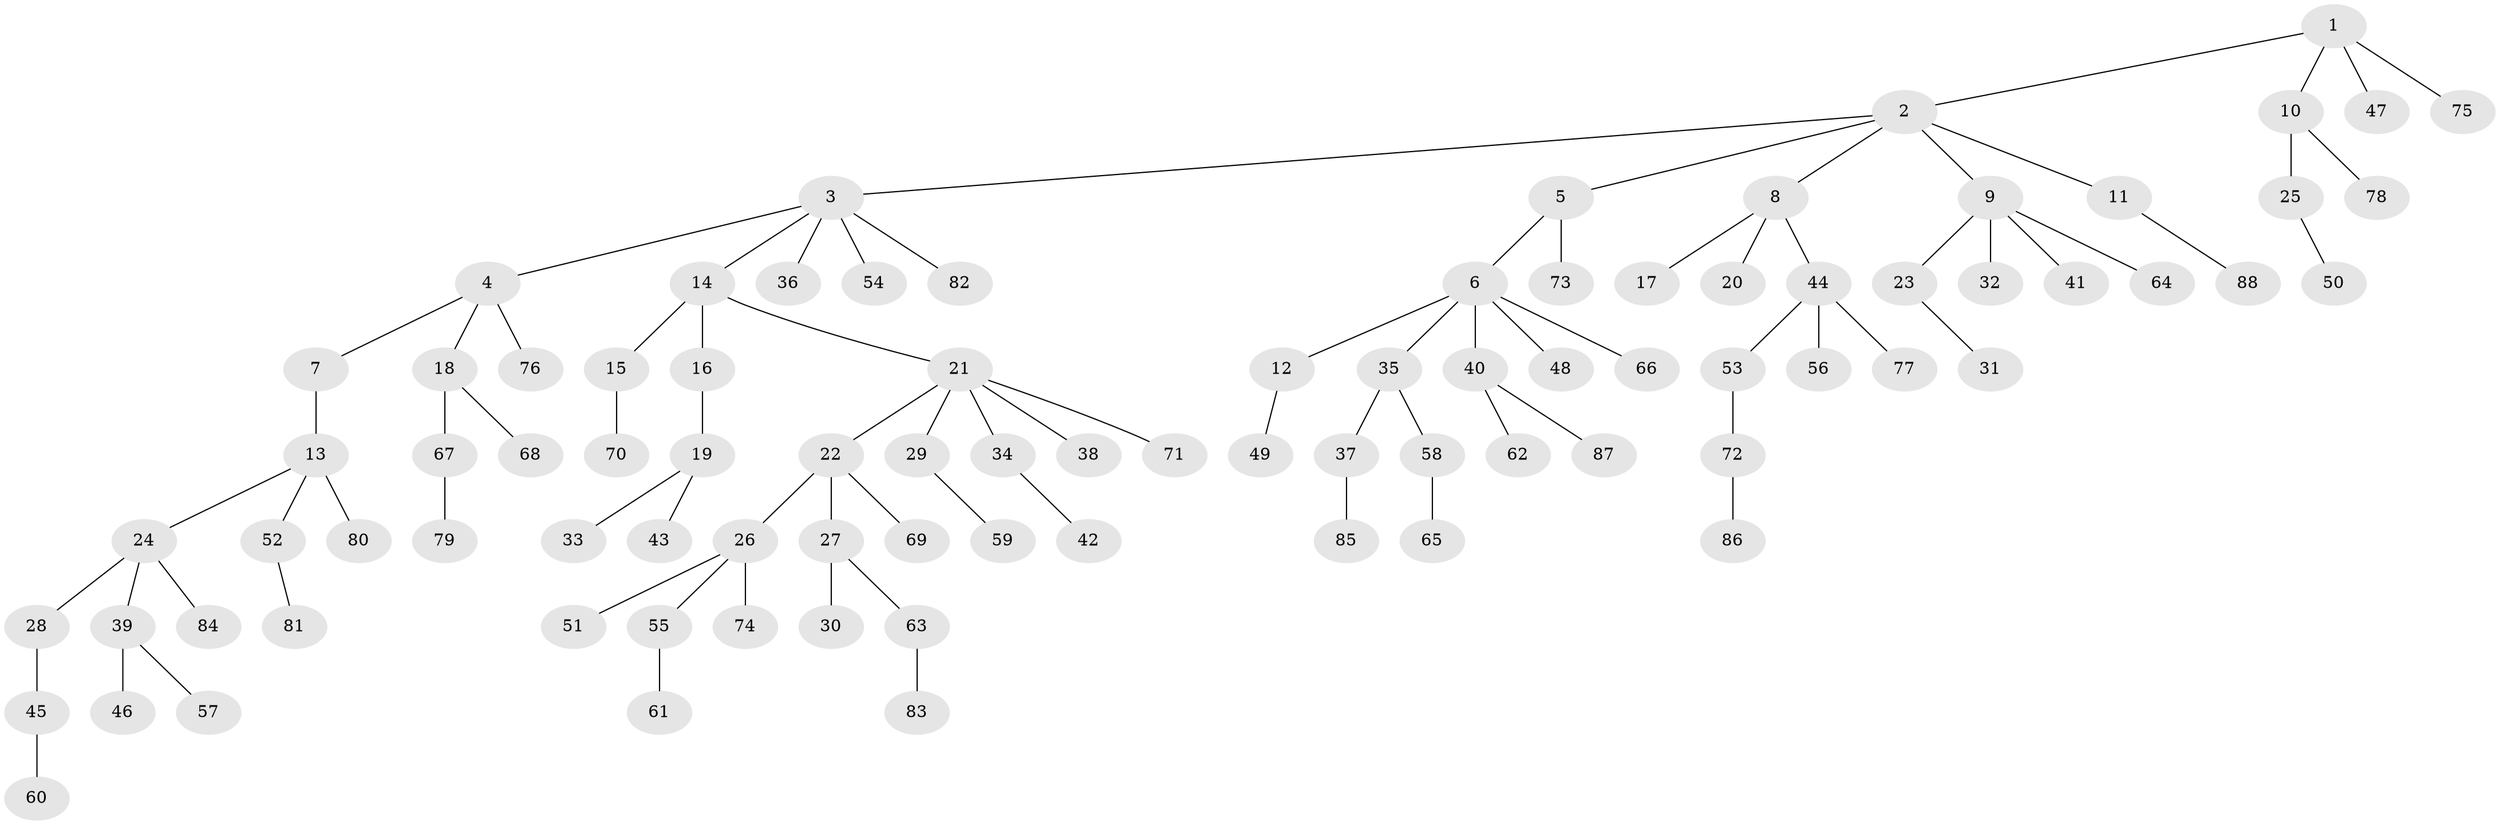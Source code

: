 // coarse degree distribution, {5: 0.06779661016949153, 8: 0.01694915254237288, 2: 0.11864406779661017, 7: 0.01694915254237288, 4: 0.05084745762711865, 1: 0.6271186440677966, 3: 0.1016949152542373}
// Generated by graph-tools (version 1.1) at 2025/42/03/06/25 10:42:02]
// undirected, 88 vertices, 87 edges
graph export_dot {
graph [start="1"]
  node [color=gray90,style=filled];
  1;
  2;
  3;
  4;
  5;
  6;
  7;
  8;
  9;
  10;
  11;
  12;
  13;
  14;
  15;
  16;
  17;
  18;
  19;
  20;
  21;
  22;
  23;
  24;
  25;
  26;
  27;
  28;
  29;
  30;
  31;
  32;
  33;
  34;
  35;
  36;
  37;
  38;
  39;
  40;
  41;
  42;
  43;
  44;
  45;
  46;
  47;
  48;
  49;
  50;
  51;
  52;
  53;
  54;
  55;
  56;
  57;
  58;
  59;
  60;
  61;
  62;
  63;
  64;
  65;
  66;
  67;
  68;
  69;
  70;
  71;
  72;
  73;
  74;
  75;
  76;
  77;
  78;
  79;
  80;
  81;
  82;
  83;
  84;
  85;
  86;
  87;
  88;
  1 -- 2;
  1 -- 10;
  1 -- 47;
  1 -- 75;
  2 -- 3;
  2 -- 5;
  2 -- 8;
  2 -- 9;
  2 -- 11;
  3 -- 4;
  3 -- 14;
  3 -- 36;
  3 -- 54;
  3 -- 82;
  4 -- 7;
  4 -- 18;
  4 -- 76;
  5 -- 6;
  5 -- 73;
  6 -- 12;
  6 -- 35;
  6 -- 40;
  6 -- 48;
  6 -- 66;
  7 -- 13;
  8 -- 17;
  8 -- 20;
  8 -- 44;
  9 -- 23;
  9 -- 32;
  9 -- 41;
  9 -- 64;
  10 -- 25;
  10 -- 78;
  11 -- 88;
  12 -- 49;
  13 -- 24;
  13 -- 52;
  13 -- 80;
  14 -- 15;
  14 -- 16;
  14 -- 21;
  15 -- 70;
  16 -- 19;
  18 -- 67;
  18 -- 68;
  19 -- 33;
  19 -- 43;
  21 -- 22;
  21 -- 29;
  21 -- 34;
  21 -- 38;
  21 -- 71;
  22 -- 26;
  22 -- 27;
  22 -- 69;
  23 -- 31;
  24 -- 28;
  24 -- 39;
  24 -- 84;
  25 -- 50;
  26 -- 51;
  26 -- 55;
  26 -- 74;
  27 -- 30;
  27 -- 63;
  28 -- 45;
  29 -- 59;
  34 -- 42;
  35 -- 37;
  35 -- 58;
  37 -- 85;
  39 -- 46;
  39 -- 57;
  40 -- 62;
  40 -- 87;
  44 -- 53;
  44 -- 56;
  44 -- 77;
  45 -- 60;
  52 -- 81;
  53 -- 72;
  55 -- 61;
  58 -- 65;
  63 -- 83;
  67 -- 79;
  72 -- 86;
}
